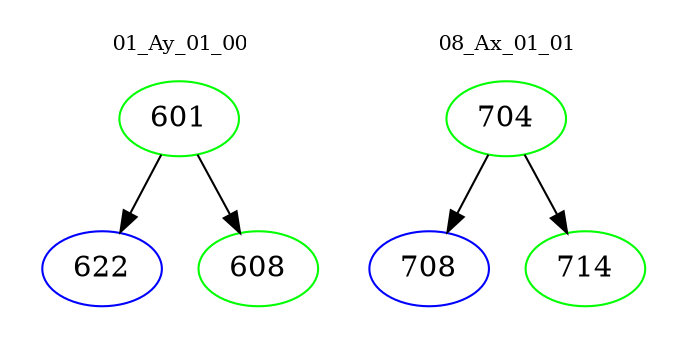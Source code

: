 digraph{
subgraph cluster_0 {
color = white
label = "01_Ay_01_00";
fontsize=10;
T0_601 [label="601", color="green"]
T0_601 -> T0_622 [color="black"]
T0_622 [label="622", color="blue"]
T0_601 -> T0_608 [color="black"]
T0_608 [label="608", color="green"]
}
subgraph cluster_1 {
color = white
label = "08_Ax_01_01";
fontsize=10;
T1_704 [label="704", color="green"]
T1_704 -> T1_708 [color="black"]
T1_708 [label="708", color="blue"]
T1_704 -> T1_714 [color="black"]
T1_714 [label="714", color="green"]
}
}
